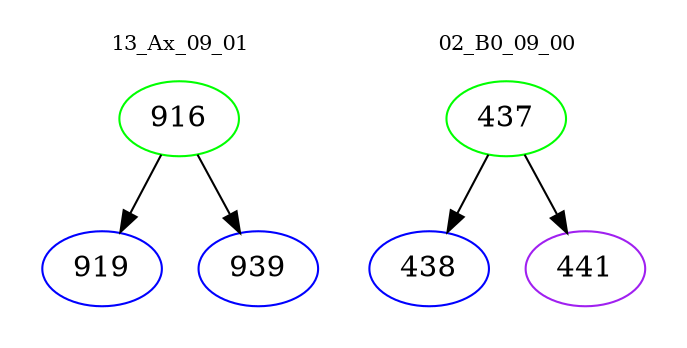 digraph{
subgraph cluster_0 {
color = white
label = "13_Ax_09_01";
fontsize=10;
T0_916 [label="916", color="green"]
T0_916 -> T0_919 [color="black"]
T0_919 [label="919", color="blue"]
T0_916 -> T0_939 [color="black"]
T0_939 [label="939", color="blue"]
}
subgraph cluster_1 {
color = white
label = "02_B0_09_00";
fontsize=10;
T1_437 [label="437", color="green"]
T1_437 -> T1_438 [color="black"]
T1_438 [label="438", color="blue"]
T1_437 -> T1_441 [color="black"]
T1_441 [label="441", color="purple"]
}
}

